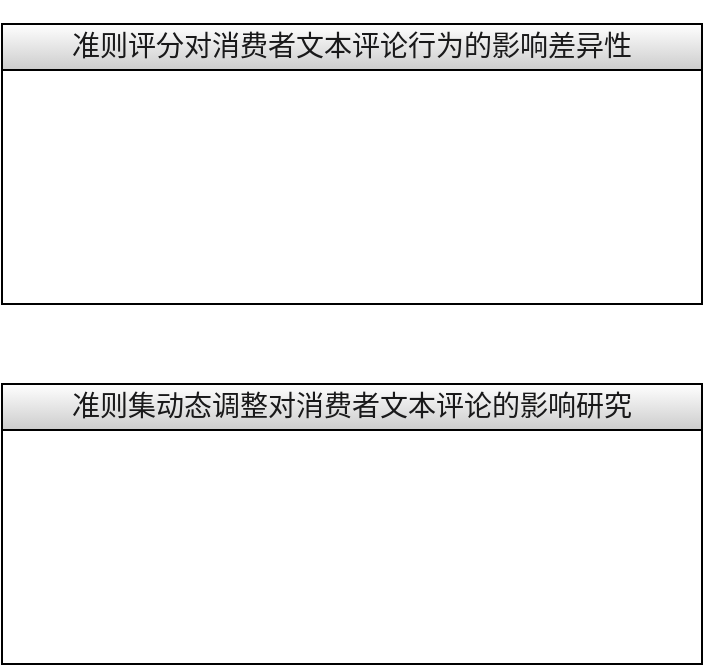 <mxfile version="21.3.8" type="github">
  <diagram name="第 1 页" id="LNhINP6tLNm0-0mvae_5">
    <mxGraphModel dx="1058" dy="786" grid="1" gridSize="10" guides="1" tooltips="1" connect="1" arrows="1" fold="1" page="1" pageScale="1" pageWidth="827" pageHeight="1169" math="0" shadow="0">
      <root>
        <mxCell id="0" />
        <mxCell id="1" parent="0" />
        <mxCell id="ZaurmbnT24eYTloObbMi-3" value="&lt;div style=&quot;line-height: 1.3; font-family: &amp;quot;Source Han Sans CN&amp;quot;; vertical-align: middle; color: rgb(25, 25, 26); font-size: 14px; font-weight: normal;&quot;&gt;&lt;p&gt;准则评分对消费者文本评论行为的影响差异性&lt;/p&gt;&lt;/div&gt;" style="swimlane;whiteSpace=wrap;html=1;gradientColor=#CCCCCC;" vertex="1" parent="1">
          <mxGeometry x="200" y="130" width="350" height="140" as="geometry" />
        </mxCell>
        <mxCell id="ZaurmbnT24eYTloObbMi-4" value="&lt;div style=&quot;line-height: 1.3; font-family: &amp;quot;Source Han Sans CN&amp;quot;; vertical-align: middle; color: rgb(25, 25, 26); font-size: 14px; font-weight: normal;&quot;&gt;&lt;div style=&quot;line-height: 1.3; vertical-align: middle;&quot;&gt;&lt;p&gt;准则集动态调整对消费者文本评论的影响研究&lt;/p&gt;&lt;/div&gt;&lt;/div&gt;" style="swimlane;whiteSpace=wrap;html=1;gradientColor=#CCCCCC;" vertex="1" parent="1">
          <mxGeometry x="200" y="310" width="350" height="140" as="geometry" />
        </mxCell>
      </root>
    </mxGraphModel>
  </diagram>
</mxfile>
